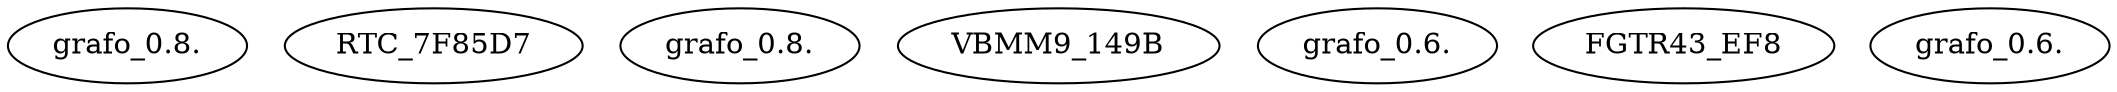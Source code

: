 strict graph  {
"./MALWR/familia_5/grafo_0.8.dot" [label="grafo_0.8."];
"./MALWR/familia_5/RTC_7F85D7F628CE62D1D8F7B39D8940472" [label=RTC_7F85D7];
"./MALWR/familia_5/grafo_0.8.png" [label="grafo_0.8."];
"./MALWR/familia_5/VBMM9_149B7BD7218AAB4E257D28469FDDB0D" [label=VBMM9_149B];
"./MALWR/familia_5/grafo_0.6.png" [label="grafo_0.6."];
"./MALWR/familia_5/FGTR43_EF8E0FB20E7228C7492CCDC59D87C690" [label=FGTR43_EF8];
"./MALWR/familia_5/grafo_0.6.dot" [label="grafo_0.6."];
}
